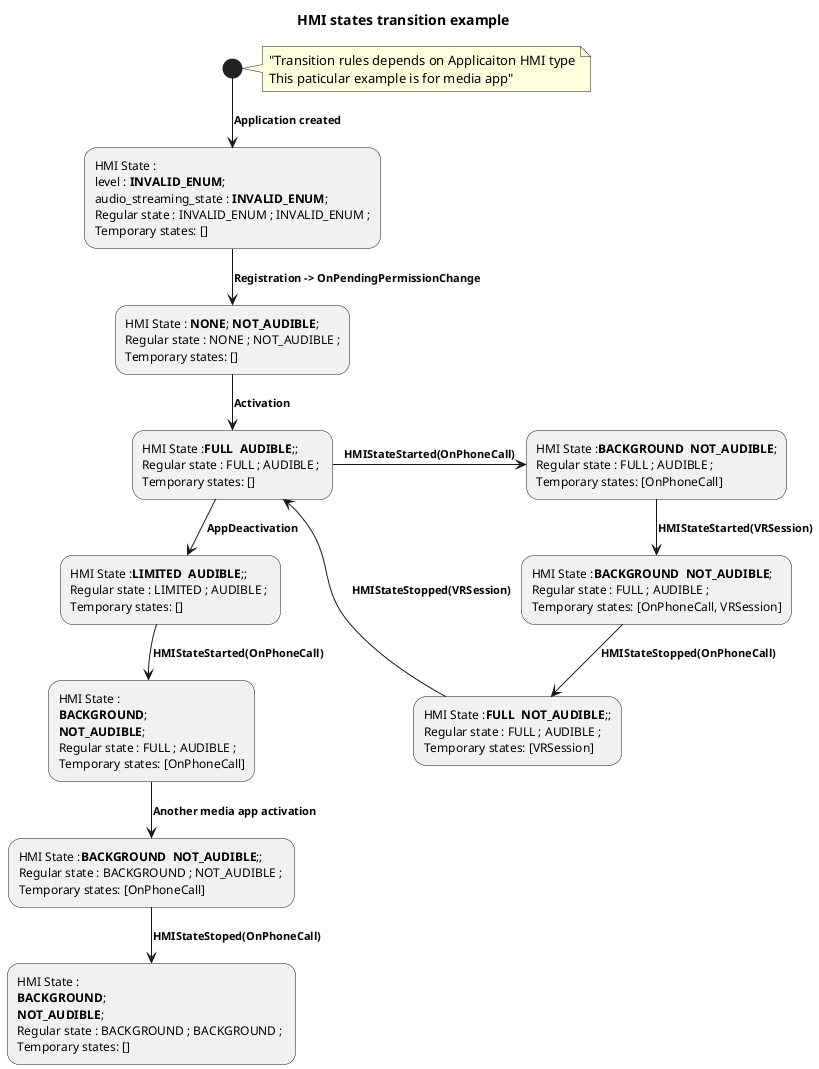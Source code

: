 @startuml "Initial Application State Transitions"

title HMI states transition example

note right : "Transition rules depends on Applicaiton HMI type\n\
This paticular example is for media app\
"

(*) --> [<b>Application created] \
"HMI State :\n\
level : **INVALID_ENUM**;\n\
audio_streaming_state : **INVALID_ENUM**;\n\
Regular state : INVALID_ENUM ; INVALID_ENUM ;\n\
Temporary states: []\
"

-->[<b>Registration -> OnPendingPermissionChange] \
"HMI State : **NONE**; **NOT_AUDIBLE**;
Regular state : NONE ; NOT_AUDIBLE ;\n\
Temporary states: []\
"

--> [<b>Activation]\
"HMI State :**FULL**  **AUDIBLE**;;\n\
Regular state : FULL ; AUDIBLE ; \n\
Temporary states: []\
"

-> [<b>HMIStateStarted(OnPhoneCall)] \
"HMI State :**BACKGROUND**  **NOT_AUDIBLE**;\n\
Regular state : FULL ; AUDIBLE ; \n\
Temporary states: [OnPhoneCall]\
" 

--> [<b>HMIStateStarted(VRSession)] \
"HMI State :**BACKGROUND**  **NOT_AUDIBLE**;\n\
Regular state : FULL ; AUDIBLE ; \n\
Temporary states: [OnPhoneCall, VRSession]\
" 
--> [<b>HMIStateStopped(OnPhoneCall)] \
"HMI State :**FULL**  **NOT_AUDIBLE**;;\n\
Regular state : FULL ; AUDIBLE ; \n\
Temporary states: [VRSession]\
" 

-> [<b>HMIStateStopped(VRSession)] \
"HMI State :**FULL**  **AUDIBLE**;;\n\
Regular state : FULL ; AUDIBLE ; \n\
Temporary states: []\
" 

--> [<b>AppDeactivation] \
"HMI State :**LIMITED**  **AUDIBLE**;;\n\
Regular state : LIMITED ; AUDIBLE ; \n\
Temporary states: []\
" 

--> [<b>HMIStateStarted(OnPhoneCall)] \
"HMI State :\n\
**BACKGROUND**;
**NOT_AUDIBLE**;
Regular state : FULL ; AUDIBLE ; \n\
Temporary states: [OnPhoneCall]\
"
--> [<b>Another media app activation] \
"HMI State :**BACKGROUND**  **NOT_AUDIBLE**;;\n\
Regular state : BACKGROUND ; NOT_AUDIBLE ; \n\
Temporary states: [OnPhoneCall]\
"
--> [<b>HMIStateStoped(OnPhoneCall)] \
"HMI State :\n\
**BACKGROUND**;
**NOT_AUDIBLE**;
Regular state : BACKGROUND ; BACKGROUND ; \n\
Temporary states: []\
"

@enduml